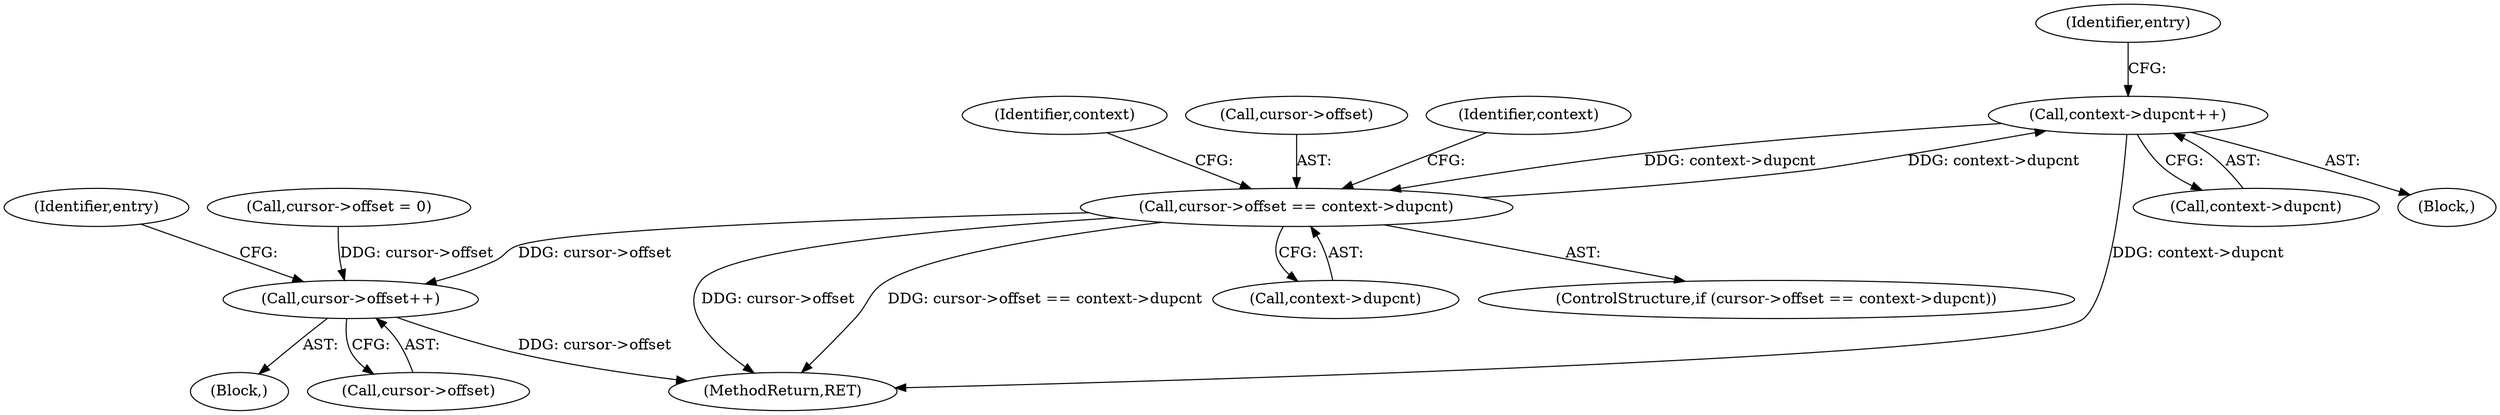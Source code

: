 digraph "0_linux_2e83b79b2d6c78bf1b4aa227938a214dcbddc83f@pointer" {
"1000201" [label="(Call,context->dupcnt++)"];
"1000187" [label="(Call,cursor->offset == context->dupcnt)"];
"1000201" [label="(Call,context->dupcnt++)"];
"1000488" [label="(Call,cursor->offset++)"];
"1000203" [label="(Identifier,context)"];
"1000201" [label="(Call,context->dupcnt++)"];
"1000496" [label="(MethodReturn,RET)"];
"1000263" [label="(Block,)"];
"1000188" [label="(Call,cursor->offset)"];
"1000172" [label="(Identifier,entry)"];
"1000488" [label="(Call,cursor->offset++)"];
"1000191" [label="(Call,context->dupcnt)"];
"1000202" [label="(Call,context->dupcnt)"];
"1000187" [label="(Call,cursor->offset == context->dupcnt)"];
"1000489" [label="(Call,cursor->offset)"];
"1000185" [label="(Block,)"];
"1000260" [label="(Identifier,entry)"];
"1000282" [label="(Call,cursor->offset = 0)"];
"1000186" [label="(ControlStructure,if (cursor->offset == context->dupcnt))"];
"1000197" [label="(Identifier,context)"];
"1000201" -> "1000185"  [label="AST: "];
"1000201" -> "1000202"  [label="CFG: "];
"1000202" -> "1000201"  [label="AST: "];
"1000172" -> "1000201"  [label="CFG: "];
"1000201" -> "1000496"  [label="DDG: context->dupcnt"];
"1000201" -> "1000187"  [label="DDG: context->dupcnt"];
"1000187" -> "1000201"  [label="DDG: context->dupcnt"];
"1000187" -> "1000186"  [label="AST: "];
"1000187" -> "1000191"  [label="CFG: "];
"1000188" -> "1000187"  [label="AST: "];
"1000191" -> "1000187"  [label="AST: "];
"1000197" -> "1000187"  [label="CFG: "];
"1000203" -> "1000187"  [label="CFG: "];
"1000187" -> "1000496"  [label="DDG: cursor->offset"];
"1000187" -> "1000496"  [label="DDG: cursor->offset == context->dupcnt"];
"1000187" -> "1000488"  [label="DDG: cursor->offset"];
"1000488" -> "1000263"  [label="AST: "];
"1000488" -> "1000489"  [label="CFG: "];
"1000489" -> "1000488"  [label="AST: "];
"1000260" -> "1000488"  [label="CFG: "];
"1000488" -> "1000496"  [label="DDG: cursor->offset"];
"1000282" -> "1000488"  [label="DDG: cursor->offset"];
}
